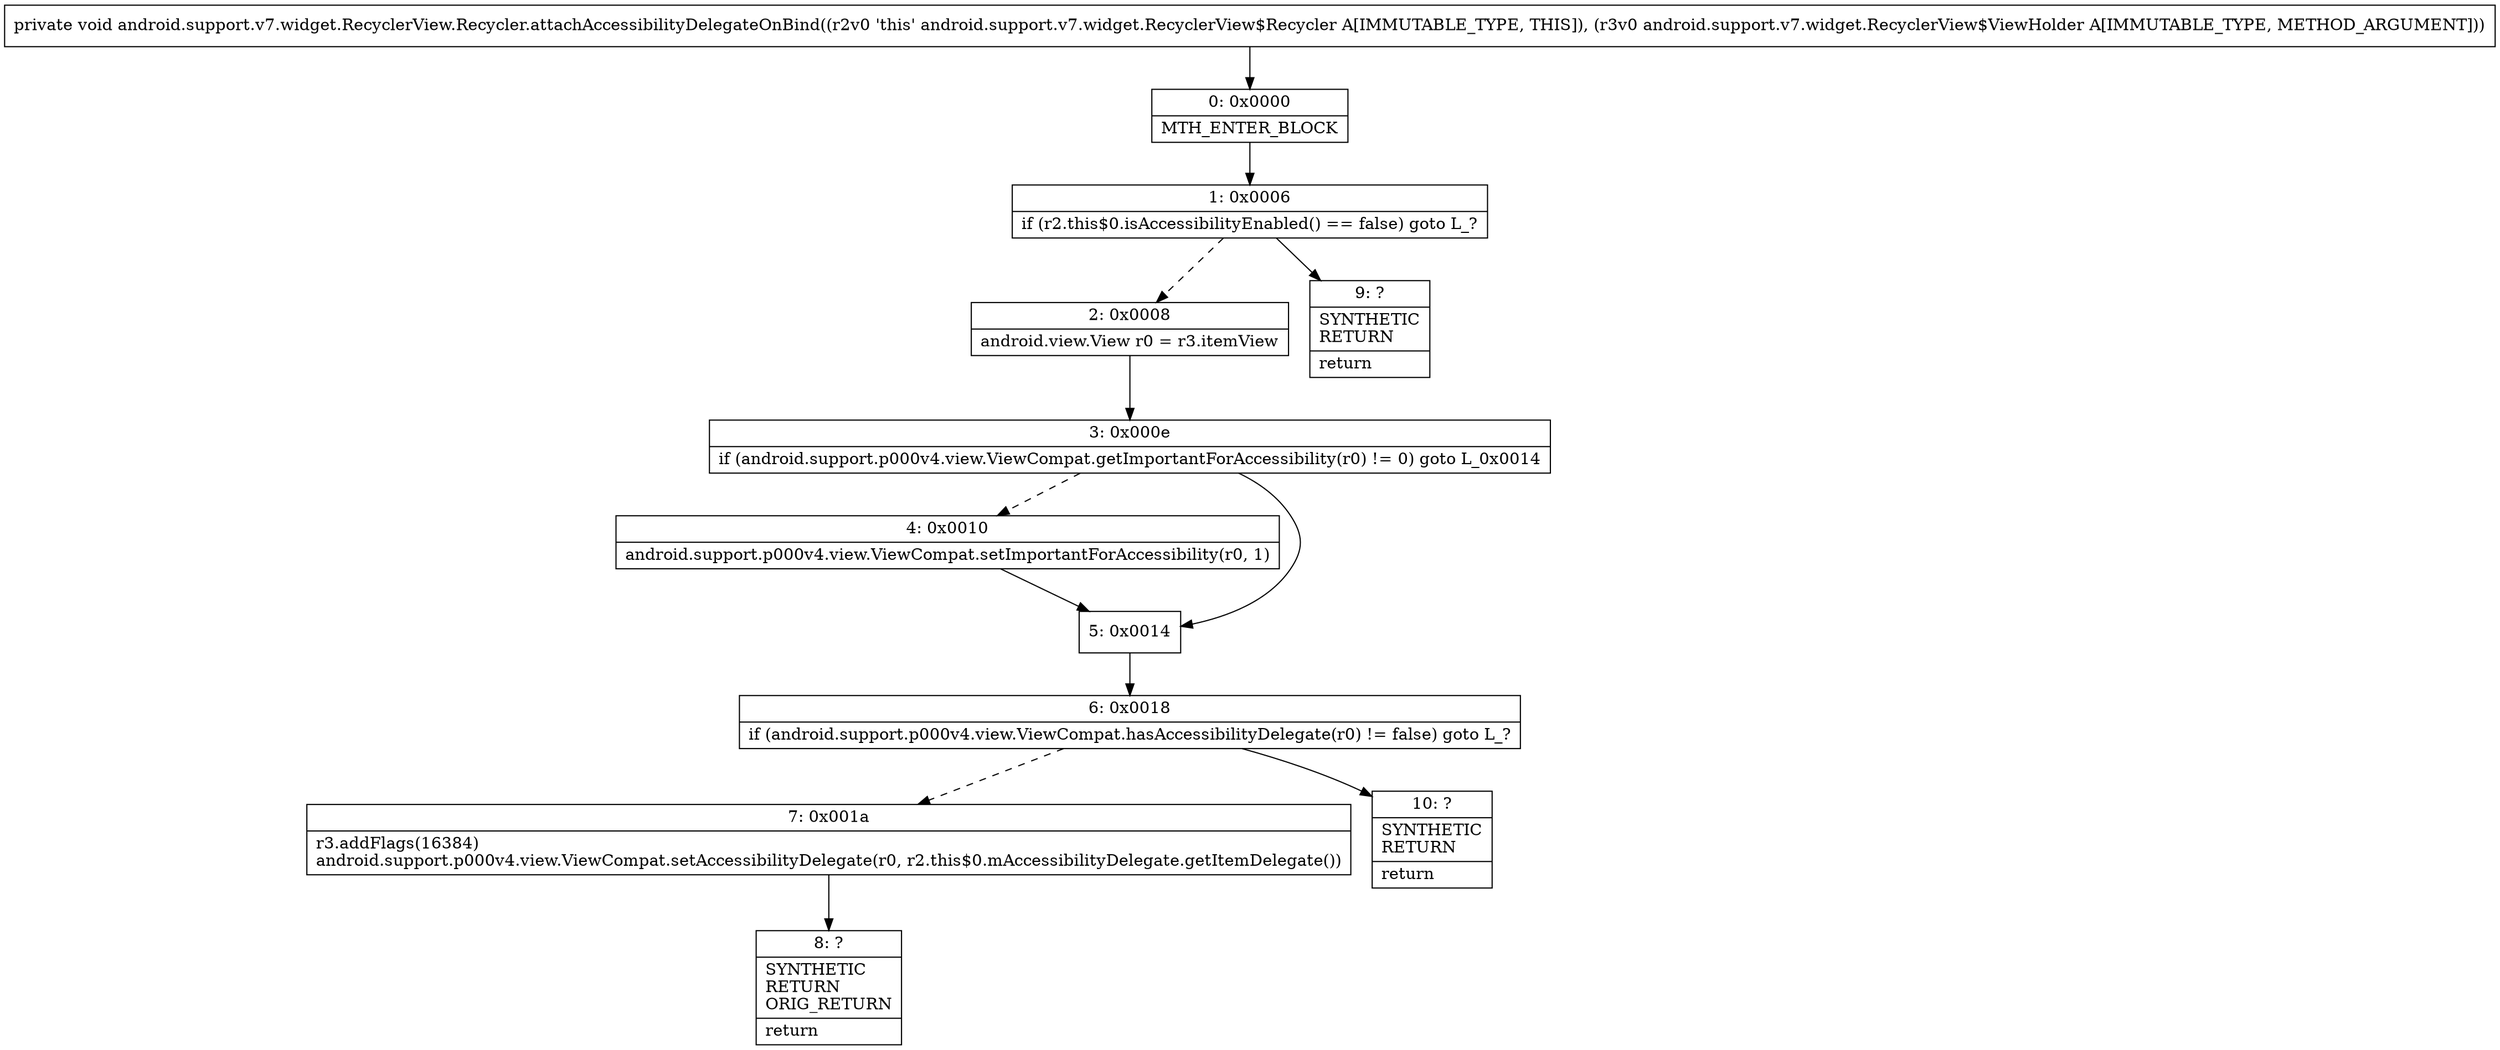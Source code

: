 digraph "CFG forandroid.support.v7.widget.RecyclerView.Recycler.attachAccessibilityDelegateOnBind(Landroid\/support\/v7\/widget\/RecyclerView$ViewHolder;)V" {
Node_0 [shape=record,label="{0\:\ 0x0000|MTH_ENTER_BLOCK\l}"];
Node_1 [shape=record,label="{1\:\ 0x0006|if (r2.this$0.isAccessibilityEnabled() == false) goto L_?\l}"];
Node_2 [shape=record,label="{2\:\ 0x0008|android.view.View r0 = r3.itemView\l}"];
Node_3 [shape=record,label="{3\:\ 0x000e|if (android.support.p000v4.view.ViewCompat.getImportantForAccessibility(r0) != 0) goto L_0x0014\l}"];
Node_4 [shape=record,label="{4\:\ 0x0010|android.support.p000v4.view.ViewCompat.setImportantForAccessibility(r0, 1)\l}"];
Node_5 [shape=record,label="{5\:\ 0x0014}"];
Node_6 [shape=record,label="{6\:\ 0x0018|if (android.support.p000v4.view.ViewCompat.hasAccessibilityDelegate(r0) != false) goto L_?\l}"];
Node_7 [shape=record,label="{7\:\ 0x001a|r3.addFlags(16384)\landroid.support.p000v4.view.ViewCompat.setAccessibilityDelegate(r0, r2.this$0.mAccessibilityDelegate.getItemDelegate())\l}"];
Node_8 [shape=record,label="{8\:\ ?|SYNTHETIC\lRETURN\lORIG_RETURN\l|return\l}"];
Node_9 [shape=record,label="{9\:\ ?|SYNTHETIC\lRETURN\l|return\l}"];
Node_10 [shape=record,label="{10\:\ ?|SYNTHETIC\lRETURN\l|return\l}"];
MethodNode[shape=record,label="{private void android.support.v7.widget.RecyclerView.Recycler.attachAccessibilityDelegateOnBind((r2v0 'this' android.support.v7.widget.RecyclerView$Recycler A[IMMUTABLE_TYPE, THIS]), (r3v0 android.support.v7.widget.RecyclerView$ViewHolder A[IMMUTABLE_TYPE, METHOD_ARGUMENT])) }"];
MethodNode -> Node_0;
Node_0 -> Node_1;
Node_1 -> Node_2[style=dashed];
Node_1 -> Node_9;
Node_2 -> Node_3;
Node_3 -> Node_4[style=dashed];
Node_3 -> Node_5;
Node_4 -> Node_5;
Node_5 -> Node_6;
Node_6 -> Node_7[style=dashed];
Node_6 -> Node_10;
Node_7 -> Node_8;
}

